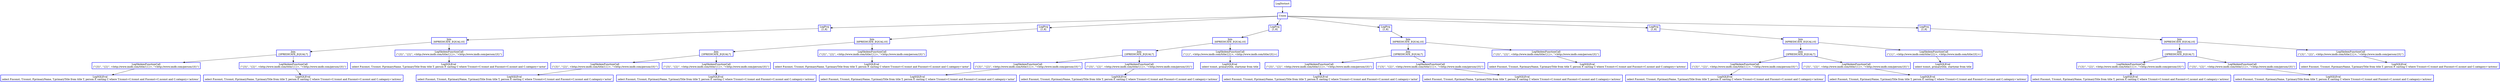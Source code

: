 digraph  g{
node [shape=rectangle, color=black, fontcolor=black, style=bold]
0 [label="LogDistinct" , color = blue] ; 
1 [label="Union", color = blue] ; 
0 -> 1 ; 
2 [label="LogProj
[1,8]" , color = blue] ; 
1 -> 2 ; 
3 [label="Join\n [6PREDICATE_EQUAL10] ", color = blue] ; 
2 -> 3 ; 
4 [label="Join\n [3PREDICATE_EQUAL7] ", color = blue] ; 
3 -> 4 ; 
5 [label="LogSkolemFunctionCall
(\"{3}\", \"{2}\", <http://www.imdb.com/title/{1}>, \"<http://www.imdb.com/person/{0}\")" , color = blue] ; 
4 -> 5 ; 
6 [label="LogSQLEval 
select P.nconst, T.tconst, P.primaryName, T.primaryTitle from title T, person P, casting C where T.tconst=C.tconst and P.nconst=C.nconst and C.category='actress'", color = blue] ; 
5 -> 6 ; 
7 [label="LogSkolemFunctionCall
(\"{3}\", \"{2}\", <http://www.imdb.com/title/{1}>, \"<http://www.imdb.com/person/{0}\")" , color = blue] ; 
4 -> 7 ; 
8 [label="LogSQLEval 
select P.nconst, T.tconst, P.primaryName, T.primaryTitle from title T, person P, casting C where T.tconst=C.tconst and P.nconst=C.nconst and C.category='actress'", color = blue] ; 
7 -> 8 ; 
9 [label="LogSkolemFunctionCall
(\"{3}\", \"{2}\", <http://www.imdb.com/title/{1}>, \"<http://www.imdb.com/person/{0}\")" , color = blue] ; 
3 -> 9 ; 
10 [label="LogSQLEval 
select P.nconst, T.tconst, P.primaryName, T.primaryTitle from title T, person P, casting C where T.tconst=C.tconst and P.nconst=C.nconst and C.category='actor'", color = blue] ; 
9 -> 10 ; 
12 [label="LogProj
[1,8]" , color = blue] ; 
1 -> 12 ; 
13 [label="Join\n [6PREDICATE_EQUAL10] ", color = blue] ; 
12 -> 13 ; 
14 [label="Join\n [3PREDICATE_EQUAL7] ", color = blue] ; 
13 -> 14 ; 
15 [label="LogSkolemFunctionCall
(\"{3}\", \"{2}\", <http://www.imdb.com/title/{1}>, \"<http://www.imdb.com/person/{0}\")" , color = blue] ; 
14 -> 15 ; 
16 [label="LogSQLEval 
select P.nconst, T.tconst, P.primaryName, T.primaryTitle from title T, person P, casting C where T.tconst=C.tconst and P.nconst=C.nconst and C.category='actor'", color = blue] ; 
15 -> 16 ; 
17 [label="LogSkolemFunctionCall
(\"{3}\", \"{2}\", <http://www.imdb.com/title/{1}>, \"<http://www.imdb.com/person/{0}\")" , color = blue] ; 
14 -> 17 ; 
18 [label="LogSQLEval 
select P.nconst, T.tconst, P.primaryName, T.primaryTitle from title T, person P, casting C where T.tconst=C.tconst and P.nconst=C.nconst and C.category='actress'", color = blue] ; 
17 -> 18 ; 
19 [label="LogSkolemFunctionCall
(\"{3}\", \"{2}\", <http://www.imdb.com/title/{1}>, \"<http://www.imdb.com/person/{0}\")" , color = blue] ; 
13 -> 19 ; 
20 [label="LogSQLEval 
select P.nconst, T.tconst, P.primaryName, T.primaryTitle from title T, person P, casting C where T.tconst=C.tconst and P.nconst=C.nconst and C.category='actor'", color = blue] ; 
19 -> 20 ; 
22 [label="LogProj
[1,8]" , color = blue] ; 
1 -> 22 ; 
23 [label="Join\n [6PREDICATE_EQUAL10] ", color = blue] ; 
22 -> 23 ; 
24 [label="Join\n [3PREDICATE_EQUAL7] ", color = blue] ; 
23 -> 24 ; 
25 [label="LogSkolemFunctionCall
(\"{3}\", \"{2}\", <http://www.imdb.com/title/{1}>, \"<http://www.imdb.com/person/{0}\")" , color = blue] ; 
24 -> 25 ; 
26 [label="LogSQLEval 
select P.nconst, T.tconst, P.primaryName, T.primaryTitle from title T, person P, casting C where T.tconst=C.tconst and P.nconst=C.nconst and C.category='actor'", color = blue] ; 
25 -> 26 ; 
27 [label="LogSkolemFunctionCall
(\"{3}\", \"{2}\", <http://www.imdb.com/title/{1}>, \"<http://www.imdb.com/person/{0}\")" , color = blue] ; 
24 -> 27 ; 
28 [label="LogSQLEval 
select P.nconst, T.tconst, P.primaryName, T.primaryTitle from title T, person P, casting C where T.tconst=C.tconst and P.nconst=C.nconst and C.category='actress'", color = blue] ; 
27 -> 28 ; 
29 [label="LogSkolemFunctionCall
(\"{1}\", <http://www.imdb.com/title/{2}>, <http://www.imdb.com/title/{0}>)" , color = blue] ; 
23 -> 29 ; 
30 [label="LogSQLEval 
select tconst, primarytitle, startyear from title", color = blue] ; 
29 -> 30 ; 
32 [label="LogProj
[1,8]" , color = blue] ; 
1 -> 32 ; 
33 [label="Join\n [6PREDICATE_EQUAL10] ", color = blue] ; 
32 -> 33 ; 
34 [label="Join\n [3PREDICATE_EQUAL7] ", color = blue] ; 
33 -> 34 ; 
35 [label="LogSkolemFunctionCall
(\"{3}\", \"{2}\", <http://www.imdb.com/title/{1}>, \"<http://www.imdb.com/person/{0}\")" , color = blue] ; 
34 -> 35 ; 
36 [label="LogSQLEval 
select P.nconst, T.tconst, P.primaryName, T.primaryTitle from title T, person P, casting C where T.tconst=C.tconst and P.nconst=C.nconst and C.category='actor'", color = blue] ; 
35 -> 36 ; 
37 [label="LogSkolemFunctionCall
(\"{3}\", \"{2}\", <http://www.imdb.com/title/{1}>, \"<http://www.imdb.com/person/{0}\")" , color = blue] ; 
34 -> 37 ; 
38 [label="LogSQLEval 
select P.nconst, T.tconst, P.primaryName, T.primaryTitle from title T, person P, casting C where T.tconst=C.tconst and P.nconst=C.nconst and C.category='actress'", color = blue] ; 
37 -> 38 ; 
39 [label="LogSkolemFunctionCall
(\"{3}\", \"{2}\", <http://www.imdb.com/title/{1}>, \"<http://www.imdb.com/person/{0}\")" , color = blue] ; 
33 -> 39 ; 
40 [label="LogSQLEval 
select P.nconst, T.tconst, P.primaryName, T.primaryTitle from title T, person P, casting C where T.tconst=C.tconst and P.nconst=C.nconst and C.category='actress'", color = blue] ; 
39 -> 40 ; 
42 [label="LogProj
[1,8]" , color = blue] ; 
1 -> 42 ; 
43 [label="Join\n [6PREDICATE_EQUAL10] ", color = blue] ; 
42 -> 43 ; 
44 [label="Join\n [3PREDICATE_EQUAL7] ", color = blue] ; 
43 -> 44 ; 
45 [label="LogSkolemFunctionCall
(\"{3}\", \"{2}\", <http://www.imdb.com/title/{1}>, \"<http://www.imdb.com/person/{0}\")" , color = blue] ; 
44 -> 45 ; 
46 [label="LogSQLEval 
select P.nconst, T.tconst, P.primaryName, T.primaryTitle from title T, person P, casting C where T.tconst=C.tconst and P.nconst=C.nconst and C.category='actress'", color = blue] ; 
45 -> 46 ; 
47 [label="LogSkolemFunctionCall
(\"{3}\", \"{2}\", <http://www.imdb.com/title/{1}>, \"<http://www.imdb.com/person/{0}\")" , color = blue] ; 
44 -> 47 ; 
48 [label="LogSQLEval 
select P.nconst, T.tconst, P.primaryName, T.primaryTitle from title T, person P, casting C where T.tconst=C.tconst and P.nconst=C.nconst and C.category='actress'", color = blue] ; 
47 -> 48 ; 
49 [label="LogSkolemFunctionCall
(\"{1}\", <http://www.imdb.com/title/{2}>, <http://www.imdb.com/title/{0}>)" , color = blue] ; 
43 -> 49 ; 
50 [label="LogSQLEval 
select tconst, primarytitle, startyear from title", color = blue] ; 
49 -> 50 ; 
52 [label="LogProj
[1,8]" , color = blue] ; 
1 -> 52 ; 
53 [label="Join\n [6PREDICATE_EQUAL10] ", color = blue] ; 
52 -> 53 ; 
54 [label="Join\n [3PREDICATE_EQUAL7] ", color = blue] ; 
53 -> 54 ; 
55 [label="LogSkolemFunctionCall
(\"{3}\", \"{2}\", <http://www.imdb.com/title/{1}>, \"<http://www.imdb.com/person/{0}\")" , color = blue] ; 
54 -> 55 ; 
56 [label="LogSQLEval 
select P.nconst, T.tconst, P.primaryName, T.primaryTitle from title T, person P, casting C where T.tconst=C.tconst and P.nconst=C.nconst and C.category='actress'", color = blue] ; 
55 -> 56 ; 
57 [label="LogSkolemFunctionCall
(\"{3}\", \"{2}\", <http://www.imdb.com/title/{1}>, \"<http://www.imdb.com/person/{0}\")" , color = blue] ; 
54 -> 57 ; 
58 [label="LogSQLEval 
select P.nconst, T.tconst, P.primaryName, T.primaryTitle from title T, person P, casting C where T.tconst=C.tconst and P.nconst=C.nconst and C.category='actress'", color = blue] ; 
57 -> 58 ; 
59 [label="LogSkolemFunctionCall
(\"{3}\", \"{2}\", <http://www.imdb.com/title/{1}>, \"<http://www.imdb.com/person/{0}\")" , color = blue] ; 
53 -> 59 ; 
60 [label="LogSQLEval 
select P.nconst, T.tconst, P.primaryName, T.primaryTitle from title T, person P, casting C where T.tconst=C.tconst and P.nconst=C.nconst and C.category='actress'", color = blue] ; 
59 -> 60 ; 
}

